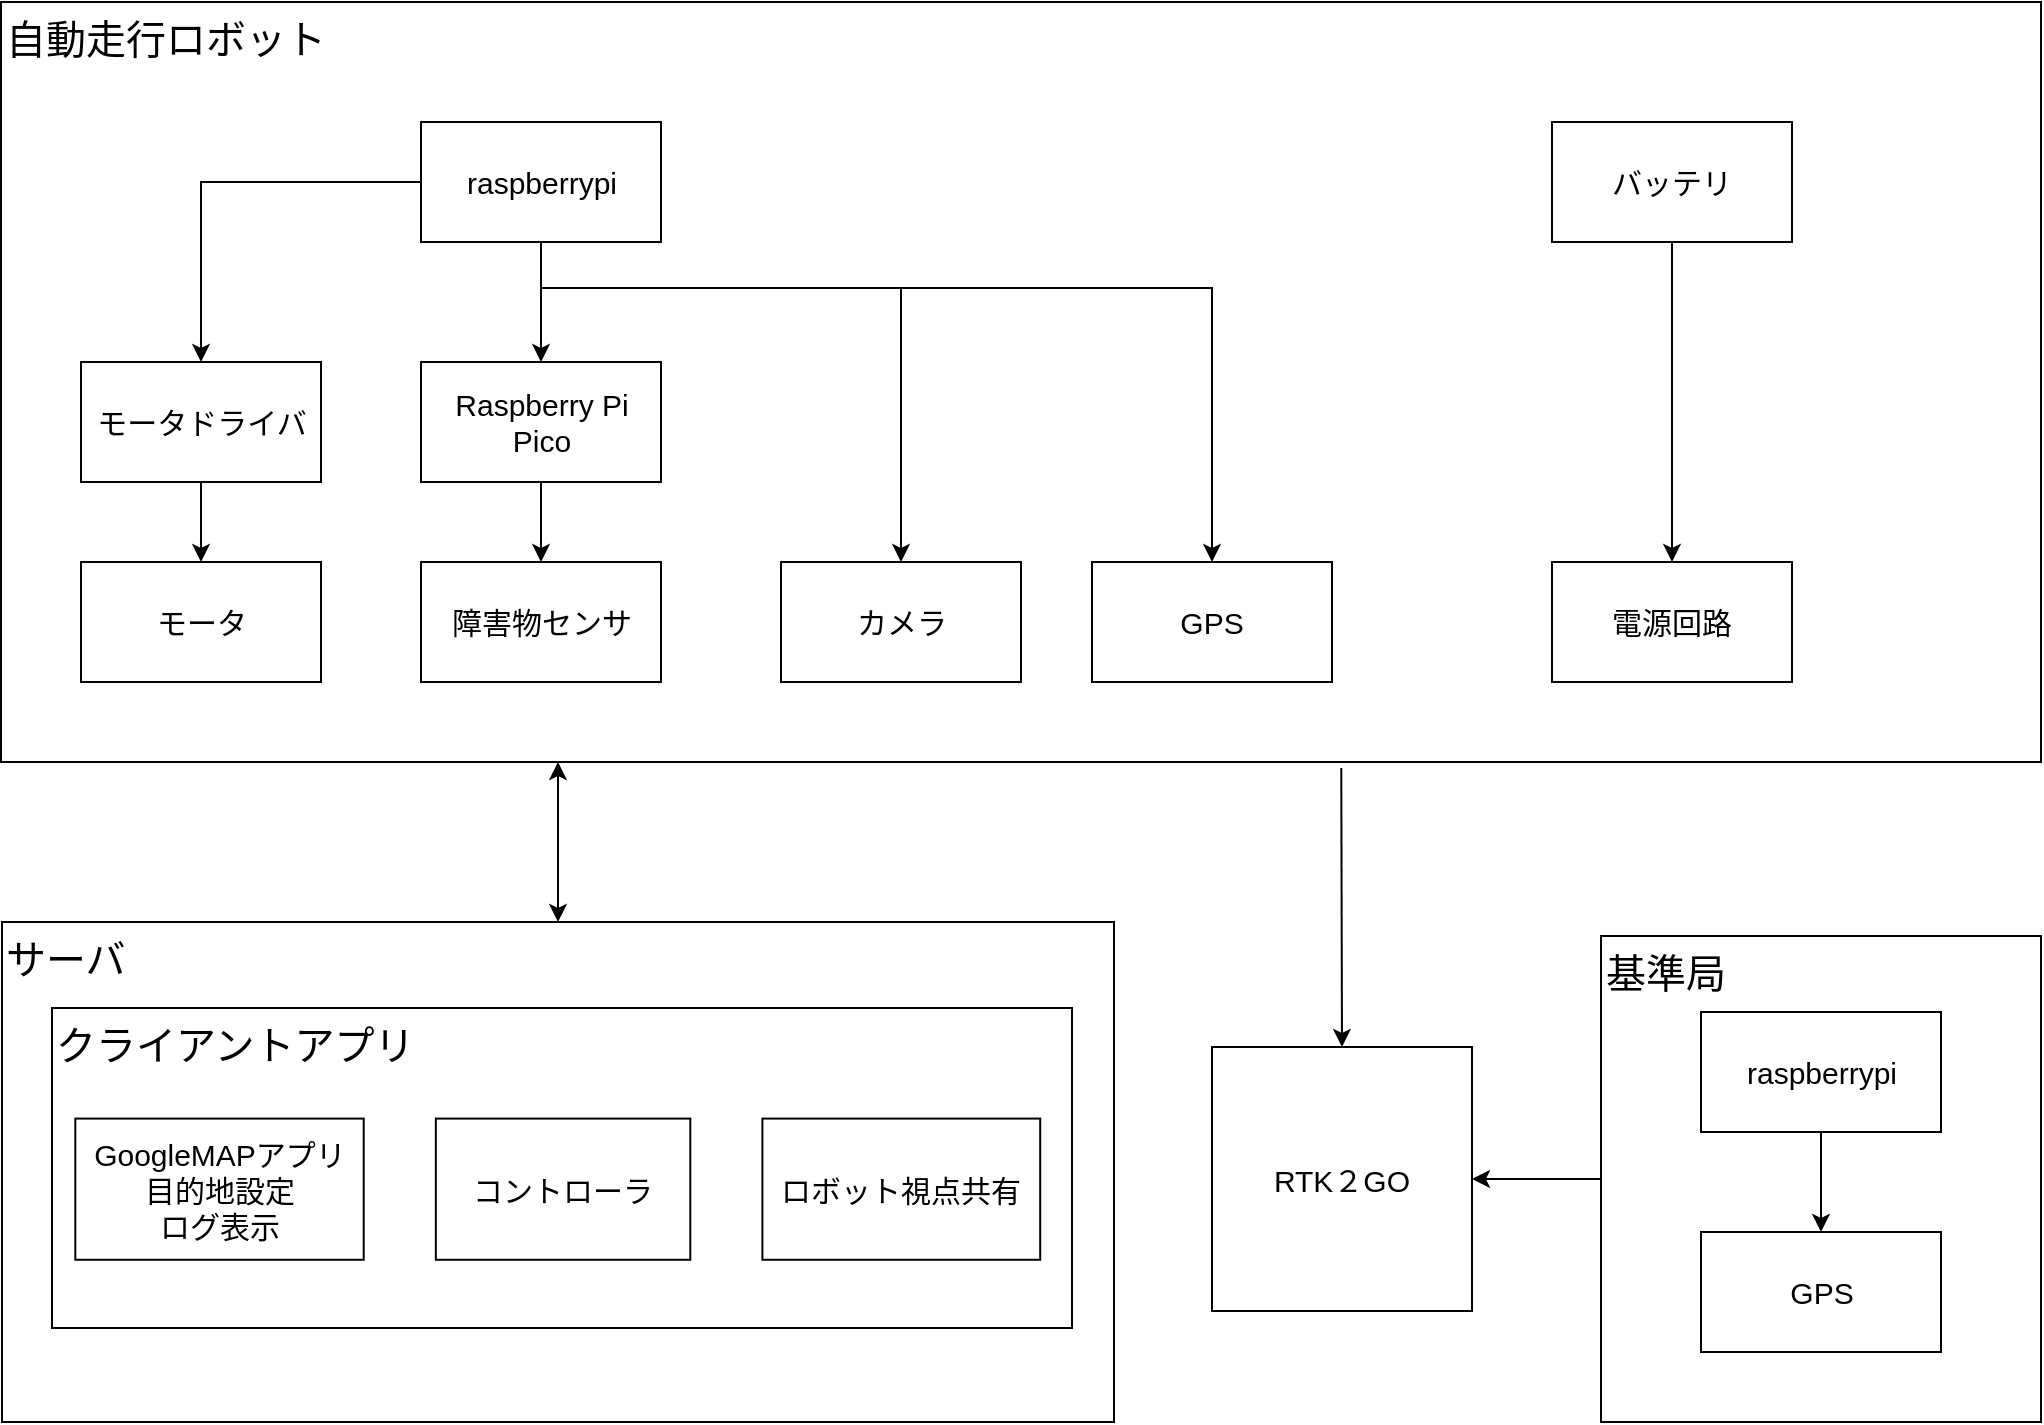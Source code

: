<mxfile version="12.2.2" type="device" pages="1"><diagram id="tinNvIgsULRMoUo3Y9k3" name="ページ1"><mxGraphModel dx="2347" dy="1363" grid="1" gridSize="10" guides="1" tooltips="1" connect="1" arrows="1" fold="1" page="1" pageScale="1" pageWidth="1169" pageHeight="827" math="0" shadow="0"><root><mxCell id="0"/><mxCell id="1" parent="0"/><mxCell id="iC3YeySP4EC_nQZZhPpx-3" value="&lt;font style=&quot;font-size: 20px&quot;&gt;自動走行ロボット&lt;/font&gt;" style="rounded=0;whiteSpace=wrap;html=1;labelBackgroundColor=none;fillColor=none;align=left;verticalAlign=top;" parent="1" vertex="1"><mxGeometry x="74.5" y="57" width="1020" height="380" as="geometry"/></mxCell><mxCell id="iC3YeySP4EC_nQZZhPpx-8" value="" style="edgeStyle=orthogonalEdgeStyle;rounded=0;orthogonalLoop=1;jettySize=auto;html=1;" parent="1" source="iC3YeySP4EC_nQZZhPpx-4" target="iC3YeySP4EC_nQZZhPpx-5" edge="1"><mxGeometry relative="1" as="geometry"/></mxCell><mxCell id="iC3YeySP4EC_nQZZhPpx-4" value="モータドライバ" style="rounded=0;whiteSpace=wrap;html=1;labelBackgroundColor=none;fillColor=none;fontSize=15;" parent="1" vertex="1"><mxGeometry x="114.5" y="237" width="120" height="60" as="geometry"/></mxCell><mxCell id="iC3YeySP4EC_nQZZhPpx-5" value="モータ" style="rounded=0;whiteSpace=wrap;html=1;labelBackgroundColor=none;fillColor=none;fontSize=15;" parent="1" vertex="1"><mxGeometry x="114.5" y="337" width="120" height="60" as="geometry"/></mxCell><mxCell id="iC3YeySP4EC_nQZZhPpx-7" style="edgeStyle=orthogonalEdgeStyle;rounded=0;orthogonalLoop=1;jettySize=auto;html=1;exitX=0;exitY=0.5;exitDx=0;exitDy=0;entryX=0.5;entryY=0;entryDx=0;entryDy=0;" parent="1" source="iC3YeySP4EC_nQZZhPpx-6" target="iC3YeySP4EC_nQZZhPpx-4" edge="1"><mxGeometry relative="1" as="geometry"/></mxCell><mxCell id="iC3YeySP4EC_nQZZhPpx-14" style="edgeStyle=orthogonalEdgeStyle;rounded=0;orthogonalLoop=1;jettySize=auto;html=1;exitX=0.5;exitY=1;exitDx=0;exitDy=0;entryX=0.5;entryY=0;entryDx=0;entryDy=0;" parent="1" source="iC3YeySP4EC_nQZZhPpx-6" target="iC3YeySP4EC_nQZZhPpx-9" edge="1"><mxGeometry relative="1" as="geometry"/></mxCell><mxCell id="gWGKDg-sJMrhsW7vS31Y-15" style="edgeStyle=orthogonalEdgeStyle;rounded=0;orthogonalLoop=1;jettySize=auto;html=1;exitX=0.5;exitY=1;exitDx=0;exitDy=0;entryX=0.5;entryY=0;entryDx=0;entryDy=0;startArrow=none;startFill=0;" edge="1" parent="1" source="iC3YeySP4EC_nQZZhPpx-6" target="iC3YeySP4EC_nQZZhPpx-23"><mxGeometry relative="1" as="geometry"><Array as="points"><mxPoint x="345" y="200"/><mxPoint x="525" y="200"/></Array></mxGeometry></mxCell><mxCell id="gWGKDg-sJMrhsW7vS31Y-16" style="edgeStyle=orthogonalEdgeStyle;rounded=0;orthogonalLoop=1;jettySize=auto;html=1;exitX=0.5;exitY=1;exitDx=0;exitDy=0;startArrow=none;startFill=0;" edge="1" parent="1" source="iC3YeySP4EC_nQZZhPpx-6" target="iC3YeySP4EC_nQZZhPpx-25"><mxGeometry relative="1" as="geometry"><Array as="points"><mxPoint x="345" y="200"/><mxPoint x="680" y="200"/></Array></mxGeometry></mxCell><mxCell id="iC3YeySP4EC_nQZZhPpx-6" value="&lt;font style=&quot;font-size: 15px&quot;&gt;raspberrypi&lt;/font&gt;" style="rounded=0;whiteSpace=wrap;html=1;labelBackgroundColor=none;fillColor=none;" parent="1" vertex="1"><mxGeometry x="284.5" y="117" width="120" height="60" as="geometry"/></mxCell><mxCell id="gWGKDg-sJMrhsW7vS31Y-14" style="edgeStyle=orthogonalEdgeStyle;rounded=0;orthogonalLoop=1;jettySize=auto;html=1;exitX=0.5;exitY=1;exitDx=0;exitDy=0;entryX=0.5;entryY=0;entryDx=0;entryDy=0;startArrow=none;startFill=0;" edge="1" parent="1" source="iC3YeySP4EC_nQZZhPpx-9" target="iC3YeySP4EC_nQZZhPpx-11"><mxGeometry relative="1" as="geometry"/></mxCell><mxCell id="iC3YeySP4EC_nQZZhPpx-9" value="Raspberry Pi　Pico" style="rounded=0;whiteSpace=wrap;html=1;labelBackgroundColor=none;fillColor=none;fontSize=15;" parent="1" vertex="1"><mxGeometry x="284.5" y="237" width="120" height="60" as="geometry"/></mxCell><mxCell id="iC3YeySP4EC_nQZZhPpx-11" value="障害物センサ" style="rounded=0;whiteSpace=wrap;html=1;labelBackgroundColor=none;fillColor=none;fontSize=15;" parent="1" vertex="1"><mxGeometry x="284.5" y="337" width="120" height="60" as="geometry"/></mxCell><mxCell id="bRWXXS3OTFd8R3I1n8WV-20" style="edgeStyle=orthogonalEdgeStyle;rounded=0;orthogonalLoop=1;jettySize=auto;html=1;exitX=0.5;exitY=0;exitDx=0;exitDy=0;startArrow=classic;startFill=1;endArrow=classic;endFill=1;" parent="1" source="iC3YeySP4EC_nQZZhPpx-15" edge="1"><mxGeometry relative="1" as="geometry"><mxPoint x="353" y="437" as="targetPoint"/><Array as="points"><mxPoint x="353" y="437"/></Array></mxGeometry></mxCell><mxCell id="iC3YeySP4EC_nQZZhPpx-15" value="&lt;font style=&quot;font-size: 20px&quot;&gt;サーバ&lt;/font&gt;" style="rounded=0;whiteSpace=wrap;html=1;labelBackgroundColor=none;fillColor=none;align=left;verticalAlign=top;" parent="1" vertex="1"><mxGeometry x="75" y="517" width="556" height="250" as="geometry"/></mxCell><mxCell id="iC3YeySP4EC_nQZZhPpx-23" value="カメラ" style="rounded=0;whiteSpace=wrap;html=1;labelBackgroundColor=none;fillColor=none;align=center;fontSize=15;" parent="1" vertex="1"><mxGeometry x="464.5" y="337" width="120" height="60" as="geometry"/></mxCell><mxCell id="iC3YeySP4EC_nQZZhPpx-25" value="GPS" style="rounded=0;whiteSpace=wrap;html=1;labelBackgroundColor=none;fillColor=none;align=center;fontSize=15;" parent="1" vertex="1"><mxGeometry x="620" y="337" width="120" height="60" as="geometry"/></mxCell><mxCell id="iC3YeySP4EC_nQZZhPpx-27" value="電源回路" style="rounded=0;whiteSpace=wrap;html=1;labelBackgroundColor=none;fillColor=none;align=center;fontSize=15;" parent="1" vertex="1"><mxGeometry x="850" y="337" width="120" height="60" as="geometry"/></mxCell><mxCell id="bRWXXS3OTFd8R3I1n8WV-1" style="edgeStyle=orthogonalEdgeStyle;rounded=0;orthogonalLoop=1;jettySize=auto;html=1;exitX=0.5;exitY=1;exitDx=0;exitDy=0;startArrow=none;startFill=0;endArrow=classic;endFill=1;" parent="1" source="iC3YeySP4EC_nQZZhPpx-28" target="iC3YeySP4EC_nQZZhPpx-27" edge="1"><mxGeometry relative="1" as="geometry"/></mxCell><mxCell id="iC3YeySP4EC_nQZZhPpx-28" value="バッテリ" style="rounded=0;whiteSpace=wrap;html=1;labelBackgroundColor=none;fillColor=none;align=center;fontSize=15;" parent="1" vertex="1"><mxGeometry x="850" y="117" width="120" height="60" as="geometry"/></mxCell><mxCell id="gWGKDg-sJMrhsW7vS31Y-1" value="" style="group" vertex="1" connectable="0" parent="1"><mxGeometry x="100" y="560" width="510" height="160" as="geometry"/></mxCell><mxCell id="bRWXXS3OTFd8R3I1n8WV-3" value="&lt;font style=&quot;font-size: 20px&quot;&gt;クライアントアプリ&lt;/font&gt;" style="rounded=0;whiteSpace=wrap;html=1;labelBackgroundColor=none;fillColor=none;align=left;verticalAlign=top;" parent="gWGKDg-sJMrhsW7vS31Y-1" vertex="1"><mxGeometry width="510" height="160" as="geometry"/></mxCell><mxCell id="bRWXXS3OTFd8R3I1n8WV-4" value="GoogleMAPアプリ&lt;br style=&quot;font-size: 15px;&quot;&gt;目的地設定&lt;br style=&quot;font-size: 15px;&quot;&gt;ログ表示" style="rounded=0;whiteSpace=wrap;html=1;labelBackgroundColor=none;fillColor=none;align=center;fontSize=15;" parent="gWGKDg-sJMrhsW7vS31Y-1" vertex="1"><mxGeometry x="11.663" y="55.294" width="144.2" height="70.588" as="geometry"/></mxCell><mxCell id="bRWXXS3OTFd8R3I1n8WV-5" value="コントローラ" style="rounded=0;whiteSpace=wrap;html=1;labelBackgroundColor=none;fillColor=none;align=center;fontSize=15;" parent="gWGKDg-sJMrhsW7vS31Y-1" vertex="1"><mxGeometry x="191.913" y="55.294" width="127.235" height="70.588" as="geometry"/></mxCell><mxCell id="bRWXXS3OTFd8R3I1n8WV-6" value="ロボット視点共有" style="rounded=0;whiteSpace=wrap;html=1;labelBackgroundColor=none;fillColor=none;align=center;fontSize=15;" parent="gWGKDg-sJMrhsW7vS31Y-1" vertex="1"><mxGeometry x="355.198" y="55.294" width="138.898" height="70.588" as="geometry"/></mxCell><mxCell id="gWGKDg-sJMrhsW7vS31Y-2" value="" style="group" vertex="1" connectable="0" parent="1"><mxGeometry x="874.5" y="524" width="220" height="243" as="geometry"/></mxCell><mxCell id="bRWXXS3OTFd8R3I1n8WV-8" value="&lt;font style=&quot;font-size: 20px&quot;&gt;基準局&lt;/font&gt;" style="rounded=0;whiteSpace=wrap;html=1;labelBackgroundColor=none;fillColor=none;align=left;verticalAlign=top;" parent="gWGKDg-sJMrhsW7vS31Y-2" vertex="1"><mxGeometry width="220" height="243" as="geometry"/></mxCell><mxCell id="bRWXXS3OTFd8R3I1n8WV-9" value="raspberrypi" style="rounded=0;whiteSpace=wrap;html=1;labelBackgroundColor=none;fillColor=none;fontSize=15;" parent="gWGKDg-sJMrhsW7vS31Y-2" vertex="1"><mxGeometry x="50" y="38" width="120" height="60" as="geometry"/></mxCell><mxCell id="bRWXXS3OTFd8R3I1n8WV-10" value="GPS" style="rounded=0;whiteSpace=wrap;html=1;labelBackgroundColor=none;fillColor=none;align=center;fontSize=15;" parent="gWGKDg-sJMrhsW7vS31Y-2" vertex="1"><mxGeometry x="50" y="148" width="120" height="60" as="geometry"/></mxCell><mxCell id="bRWXXS3OTFd8R3I1n8WV-11" style="edgeStyle=orthogonalEdgeStyle;rounded=0;orthogonalLoop=1;jettySize=auto;html=1;exitX=0.5;exitY=1;exitDx=0;exitDy=0;startArrow=none;startFill=0;endArrow=classic;endFill=1;" parent="gWGKDg-sJMrhsW7vS31Y-2" source="bRWXXS3OTFd8R3I1n8WV-9" target="bRWXXS3OTFd8R3I1n8WV-10" edge="1"><mxGeometry relative="1" as="geometry"/></mxCell><mxCell id="gWGKDg-sJMrhsW7vS31Y-3" value="" style="group" vertex="1" connectable="0" parent="1"><mxGeometry x="654.5" y="437" width="220" height="310" as="geometry"/></mxCell><mxCell id="gWGKDg-sJMrhsW7vS31Y-6" value="RTK２GO" style="rounded=0;whiteSpace=wrap;html=1;labelBackgroundColor=none;fillColor=none;align=center;fontSize=15;" vertex="1" parent="gWGKDg-sJMrhsW7vS31Y-3"><mxGeometry x="25.5" y="142.5" width="130" height="132" as="geometry"/></mxCell><mxCell id="gWGKDg-sJMrhsW7vS31Y-8" style="edgeStyle=orthogonalEdgeStyle;rounded=0;orthogonalLoop=1;jettySize=auto;html=1;exitX=0;exitY=0.5;exitDx=0;exitDy=0;entryX=1;entryY=0.5;entryDx=0;entryDy=0;startArrow=none;startFill=0;" edge="1" parent="1" source="bRWXXS3OTFd8R3I1n8WV-8" target="gWGKDg-sJMrhsW7vS31Y-6"><mxGeometry relative="1" as="geometry"/></mxCell><mxCell id="gWGKDg-sJMrhsW7vS31Y-12" value="" style="endArrow=classic;html=1;entryX=0.5;entryY=0;entryDx=0;entryDy=0;exitX=0.657;exitY=1.008;exitDx=0;exitDy=0;exitPerimeter=0;" edge="1" parent="1" source="iC3YeySP4EC_nQZZhPpx-3" target="gWGKDg-sJMrhsW7vS31Y-6"><mxGeometry width="50" height="50" relative="1" as="geometry"><mxPoint x="775" y="440" as="sourcePoint"/><mxPoint x="100" y="950" as="targetPoint"/></mxGeometry></mxCell></root></mxGraphModel></diagram></mxfile>